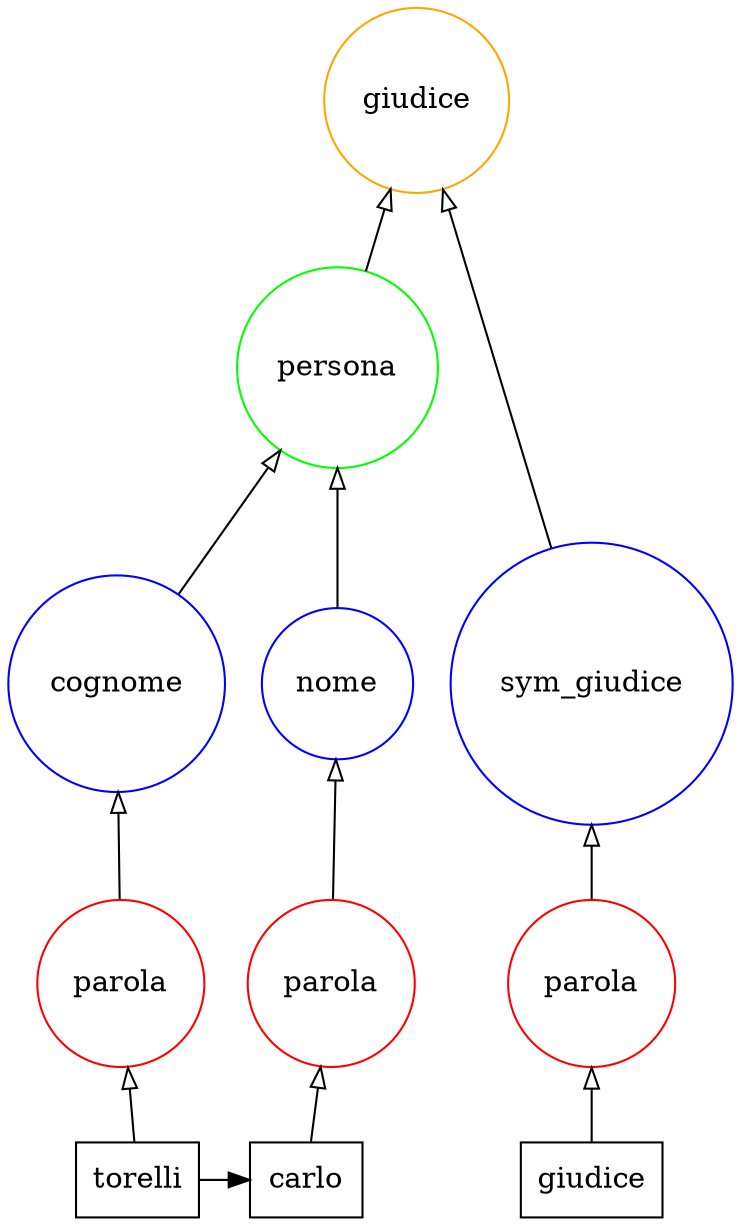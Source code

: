 digraph {
   rankdir=BT;
   edge [arrowhead=empty];

   subgraph {
      rank="source";
      edge [arrowhead=normal];
      node [shape=box];
      t24 [label="torelli"];
      t25 [label="carlo"];
      t22 [label="giudice"];
      t24 -> t25;
   }

   subgraph {
      rank="same";
      node [color=red,shape=circle];
      tag16 [label=parola]; 
      tag17 [label=parola]; 
      tag14 [label=parola]; 
   }

   subgraph {
      rank="same";
      node [color=blue,shape=circle];
      tag265 [label=sym_giudice]; 
      tag201 [label=cognome]; 
      tag213 [label=nome]; 
   }

   subgraph {
      rank="same";
      node [color=green,shape=circle];
      tag217 [label=persona]; 
   }

   subgraph {
      rank="same";
      node [color=orange,shape=circle];
      tag267 [label=giudice]; 
   }
   tag217 -> tag267;
   tag265 -> tag267;
   tag201 -> tag217;
   tag213 -> tag217;
   tag16 -> tag201;
   t24 -> tag16;
   tag17 -> tag213;
   t25 -> tag17;
   tag14 -> tag265;
   t22 -> tag14;
}
